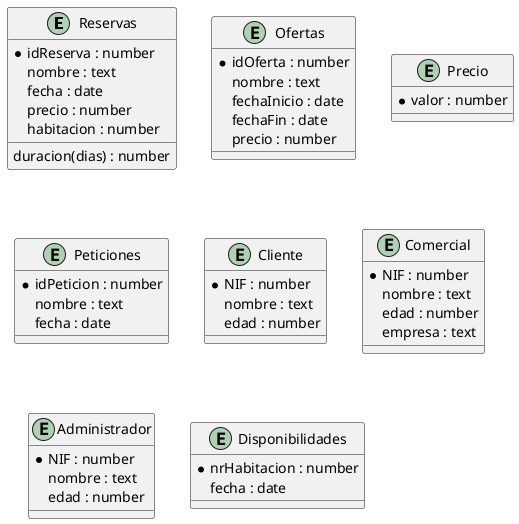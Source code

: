 @startuml supuesto3E-R

entity "Reservas" as Reservas{
    * idReserva : number
    nombre : text
    fecha : date
    duracion(dias) : number
    precio : number
    habitacion : number
}

entity "Ofertas" as Ofertas{
    * idOferta : number
    nombre : text
    fechaInicio : date
    fechaFin : date
    precio : number
}

entity "Precio" as Precio{
    * valor : number
}

entity "Peticiones" as Peticiones{
    * idPeticion : number
    nombre : text
    fecha : date
}

entity "Cliente" as Cliente{
    * NIF : number
    nombre : text
    edad : number
}

entity "Comercial" as Comercial{
    * NIF : number
    nombre : text
    edad : number
    empresa : text
}

entity "Administrador" as Administrador{
    * NIF : number
    nombre : text
    edad : number
}

entity "Disponibilidades" as Disponibilidades{
    * nrHabitacion : number
    fecha : date
}



@enduml